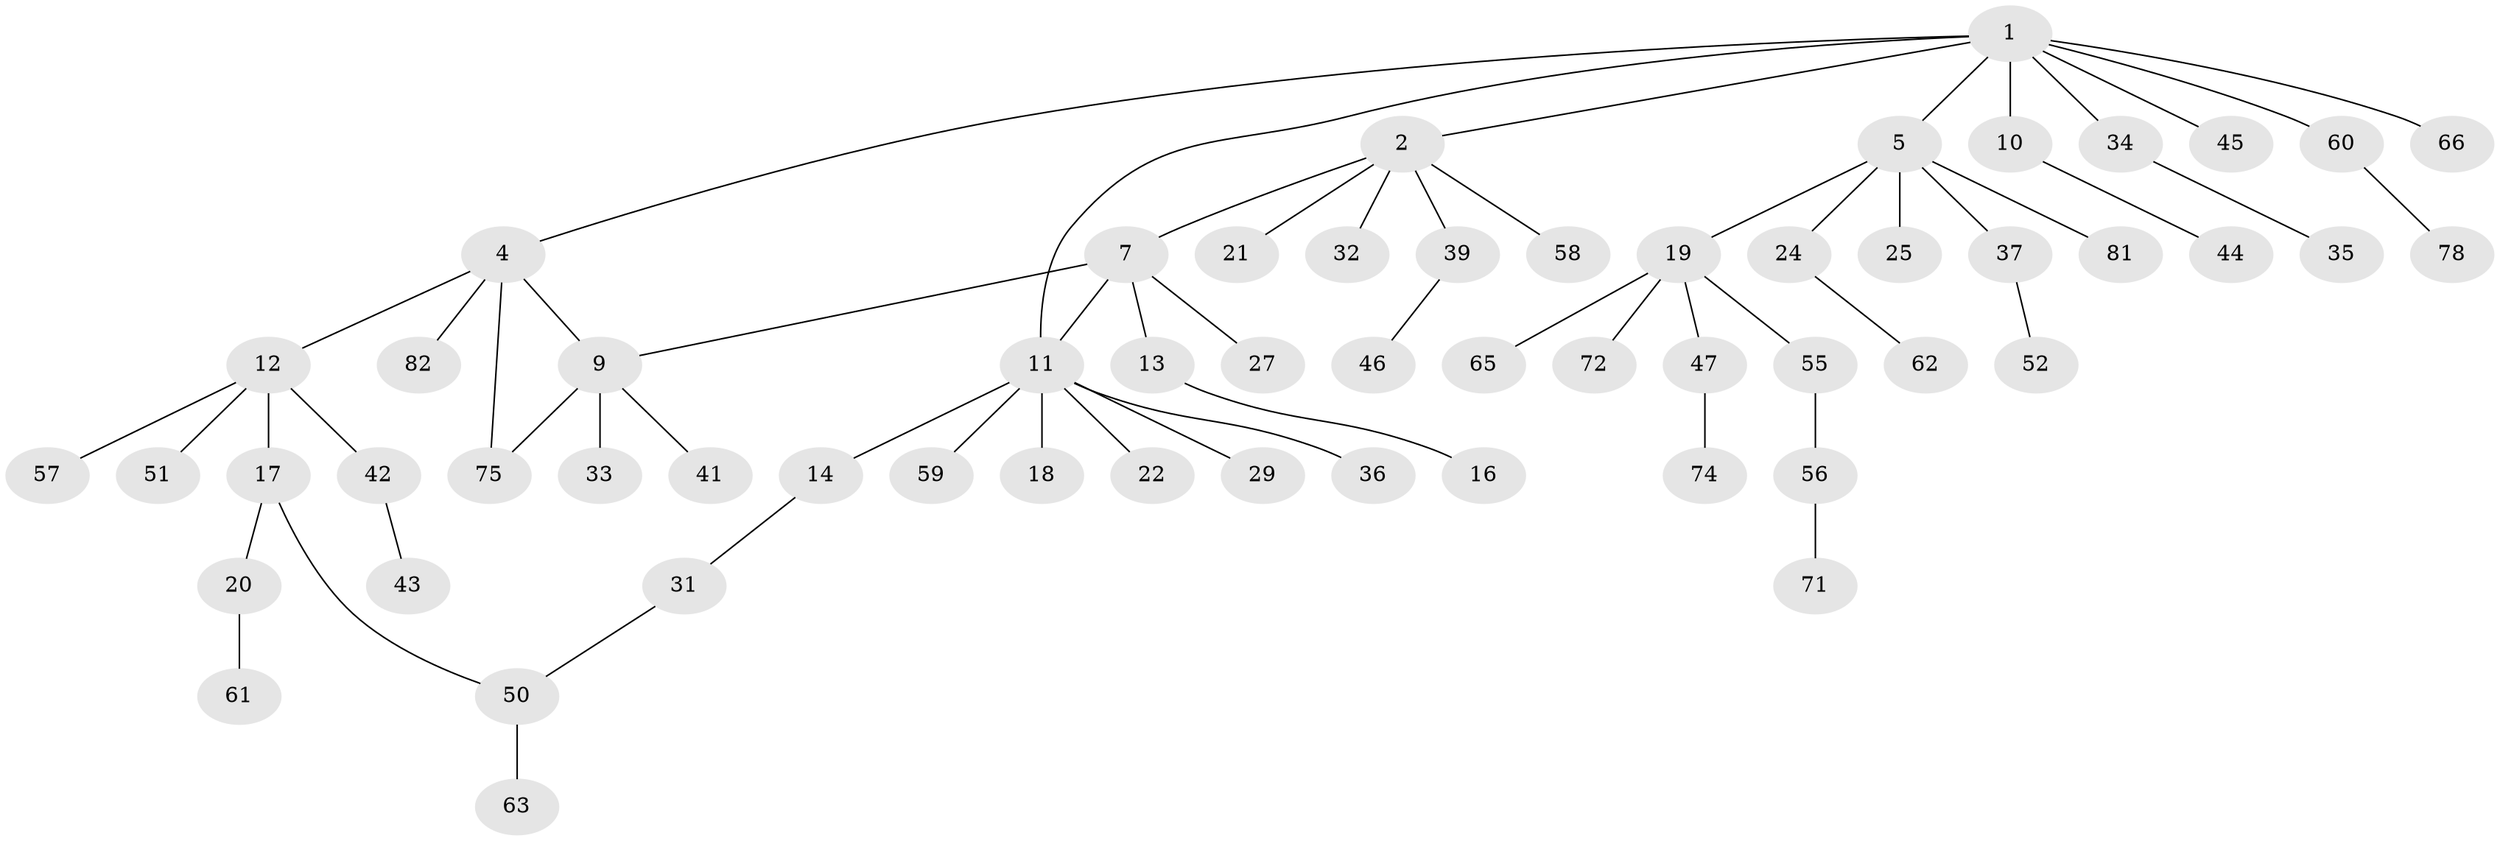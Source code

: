 // Generated by graph-tools (version 1.1) at 2025/23/03/03/25 07:23:31]
// undirected, 58 vertices, 61 edges
graph export_dot {
graph [start="1"]
  node [color=gray90,style=filled];
  1 [super="+3"];
  2 [super="+30"];
  4 [super="+8"];
  5 [super="+6"];
  7 [super="+23"];
  9 [super="+77"];
  10 [super="+38"];
  11 [super="+15"];
  12 [super="+26"];
  13 [super="+40"];
  14;
  16;
  17;
  18 [super="+64"];
  19 [super="+28"];
  20 [super="+48"];
  21 [super="+73"];
  22;
  24 [super="+54"];
  25;
  27 [super="+49"];
  29;
  31 [super="+76"];
  32 [super="+68"];
  33 [super="+79"];
  34;
  35 [super="+80"];
  36;
  37;
  39;
  41;
  42;
  43;
  44;
  45;
  46;
  47;
  50 [super="+53"];
  51;
  52;
  55;
  56;
  57;
  58 [super="+69"];
  59;
  60 [super="+70"];
  61;
  62;
  63 [super="+67"];
  65;
  66;
  71;
  72;
  74;
  75;
  78;
  81;
  82;
  1 -- 2;
  1 -- 4;
  1 -- 5;
  1 -- 10;
  1 -- 34;
  1 -- 45;
  1 -- 60;
  1 -- 66;
  1 -- 11;
  2 -- 7;
  2 -- 21;
  2 -- 39;
  2 -- 32;
  2 -- 58;
  4 -- 12;
  4 -- 82;
  4 -- 9;
  4 -- 75;
  5 -- 81;
  5 -- 19;
  5 -- 37;
  5 -- 24;
  5 -- 25;
  7 -- 11;
  7 -- 13;
  7 -- 27;
  7 -- 9;
  9 -- 33;
  9 -- 41;
  9 -- 75;
  10 -- 44;
  11 -- 14;
  11 -- 18;
  11 -- 22;
  11 -- 36;
  11 -- 29;
  11 -- 59;
  12 -- 17;
  12 -- 57;
  12 -- 42;
  12 -- 51;
  13 -- 16;
  14 -- 31;
  17 -- 20;
  17 -- 50;
  19 -- 55;
  19 -- 72;
  19 -- 65;
  19 -- 47;
  20 -- 61;
  24 -- 62;
  31 -- 50;
  34 -- 35;
  37 -- 52;
  39 -- 46;
  42 -- 43;
  47 -- 74;
  50 -- 63;
  55 -- 56;
  56 -- 71;
  60 -- 78;
}
